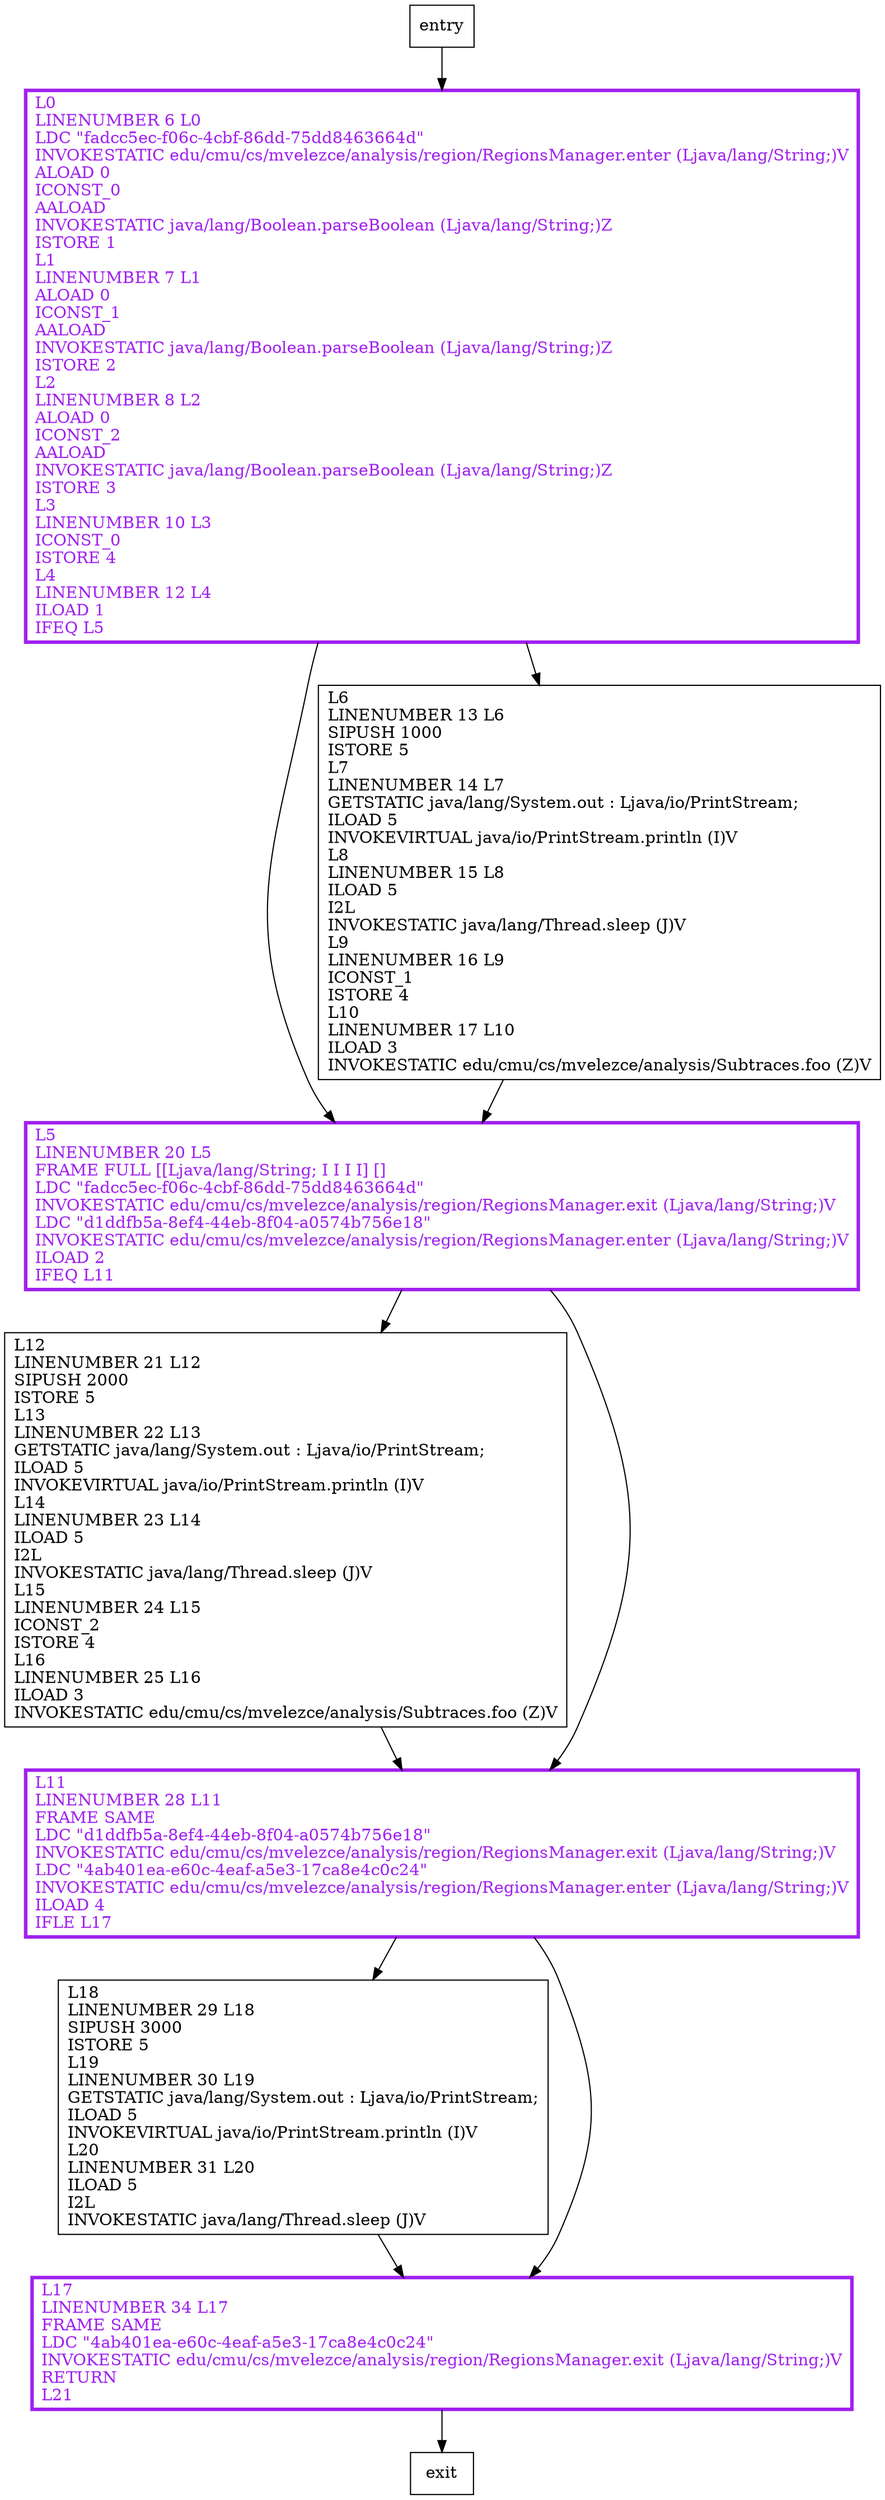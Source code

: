 digraph main {
node [shape=record];
1628800110 [label="L5\lLINENUMBER 20 L5\lFRAME FULL [[Ljava/lang/String; I I I I] []\lLDC \"fadcc5ec-f06c-4cbf-86dd-75dd8463664d\"\lINVOKESTATIC edu/cmu/cs/mvelezce/analysis/region/RegionsManager.exit (Ljava/lang/String;)V\lLDC \"d1ddfb5a-8ef4-44eb-8f04-a0574b756e18\"\lINVOKESTATIC edu/cmu/cs/mvelezce/analysis/region/RegionsManager.enter (Ljava/lang/String;)V\lILOAD 2\lIFEQ L11\l"];
468456841 [label="L12\lLINENUMBER 21 L12\lSIPUSH 2000\lISTORE 5\lL13\lLINENUMBER 22 L13\lGETSTATIC java/lang/System.out : Ljava/io/PrintStream;\lILOAD 5\lINVOKEVIRTUAL java/io/PrintStream.println (I)V\lL14\lLINENUMBER 23 L14\lILOAD 5\lI2L\lINVOKESTATIC java/lang/Thread.sleep (J)V\lL15\lLINENUMBER 24 L15\lICONST_2\lISTORE 4\lL16\lLINENUMBER 25 L16\lILOAD 3\lINVOKESTATIC edu/cmu/cs/mvelezce/analysis/Subtraces.foo (Z)V\l"];
1016994270 [label="L0\lLINENUMBER 6 L0\lLDC \"fadcc5ec-f06c-4cbf-86dd-75dd8463664d\"\lINVOKESTATIC edu/cmu/cs/mvelezce/analysis/region/RegionsManager.enter (Ljava/lang/String;)V\lALOAD 0\lICONST_0\lAALOAD\lINVOKESTATIC java/lang/Boolean.parseBoolean (Ljava/lang/String;)Z\lISTORE 1\lL1\lLINENUMBER 7 L1\lALOAD 0\lICONST_1\lAALOAD\lINVOKESTATIC java/lang/Boolean.parseBoolean (Ljava/lang/String;)Z\lISTORE 2\lL2\lLINENUMBER 8 L2\lALOAD 0\lICONST_2\lAALOAD\lINVOKESTATIC java/lang/Boolean.parseBoolean (Ljava/lang/String;)Z\lISTORE 3\lL3\lLINENUMBER 10 L3\lICONST_0\lISTORE 4\lL4\lLINENUMBER 12 L4\lILOAD 1\lIFEQ L5\l"];
313145375 [label="L6\lLINENUMBER 13 L6\lSIPUSH 1000\lISTORE 5\lL7\lLINENUMBER 14 L7\lGETSTATIC java/lang/System.out : Ljava/io/PrintStream;\lILOAD 5\lINVOKEVIRTUAL java/io/PrintStream.println (I)V\lL8\lLINENUMBER 15 L8\lILOAD 5\lI2L\lINVOKESTATIC java/lang/Thread.sleep (J)V\lL9\lLINENUMBER 16 L9\lICONST_1\lISTORE 4\lL10\lLINENUMBER 17 L10\lILOAD 3\lINVOKESTATIC edu/cmu/cs/mvelezce/analysis/Subtraces.foo (Z)V\l"];
341381090 [label="L18\lLINENUMBER 29 L18\lSIPUSH 3000\lISTORE 5\lL19\lLINENUMBER 30 L19\lGETSTATIC java/lang/System.out : Ljava/io/PrintStream;\lILOAD 5\lINVOKEVIRTUAL java/io/PrintStream.println (I)V\lL20\lLINENUMBER 31 L20\lILOAD 5\lI2L\lINVOKESTATIC java/lang/Thread.sleep (J)V\l"];
1475395523 [label="L11\lLINENUMBER 28 L11\lFRAME SAME\lLDC \"d1ddfb5a-8ef4-44eb-8f04-a0574b756e18\"\lINVOKESTATIC edu/cmu/cs/mvelezce/analysis/region/RegionsManager.exit (Ljava/lang/String;)V\lLDC \"4ab401ea-e60c-4eaf-a5e3-17ca8e4c0c24\"\lINVOKESTATIC edu/cmu/cs/mvelezce/analysis/region/RegionsManager.enter (Ljava/lang/String;)V\lILOAD 4\lIFLE L17\l"];
1495453683 [label="L17\lLINENUMBER 34 L17\lFRAME SAME\lLDC \"4ab401ea-e60c-4eaf-a5e3-17ca8e4c0c24\"\lINVOKESTATIC edu/cmu/cs/mvelezce/analysis/region/RegionsManager.exit (Ljava/lang/String;)V\lRETURN\lL21\l"];
entry;
exit;
entry -> 1016994270;
1628800110 -> 468456841;
1628800110 -> 1475395523;
468456841 -> 1475395523;
1016994270 -> 1628800110;
1016994270 -> 313145375;
313145375 -> 1628800110;
341381090 -> 1495453683;
1475395523 -> 341381090;
1475395523 -> 1495453683;
1495453683 -> exit;
1628800110[fontcolor="purple", penwidth=3, color="purple"];
1016994270[fontcolor="purple", penwidth=3, color="purple"];
1475395523[fontcolor="purple", penwidth=3, color="purple"];
1495453683[fontcolor="purple", penwidth=3, color="purple"];
}
